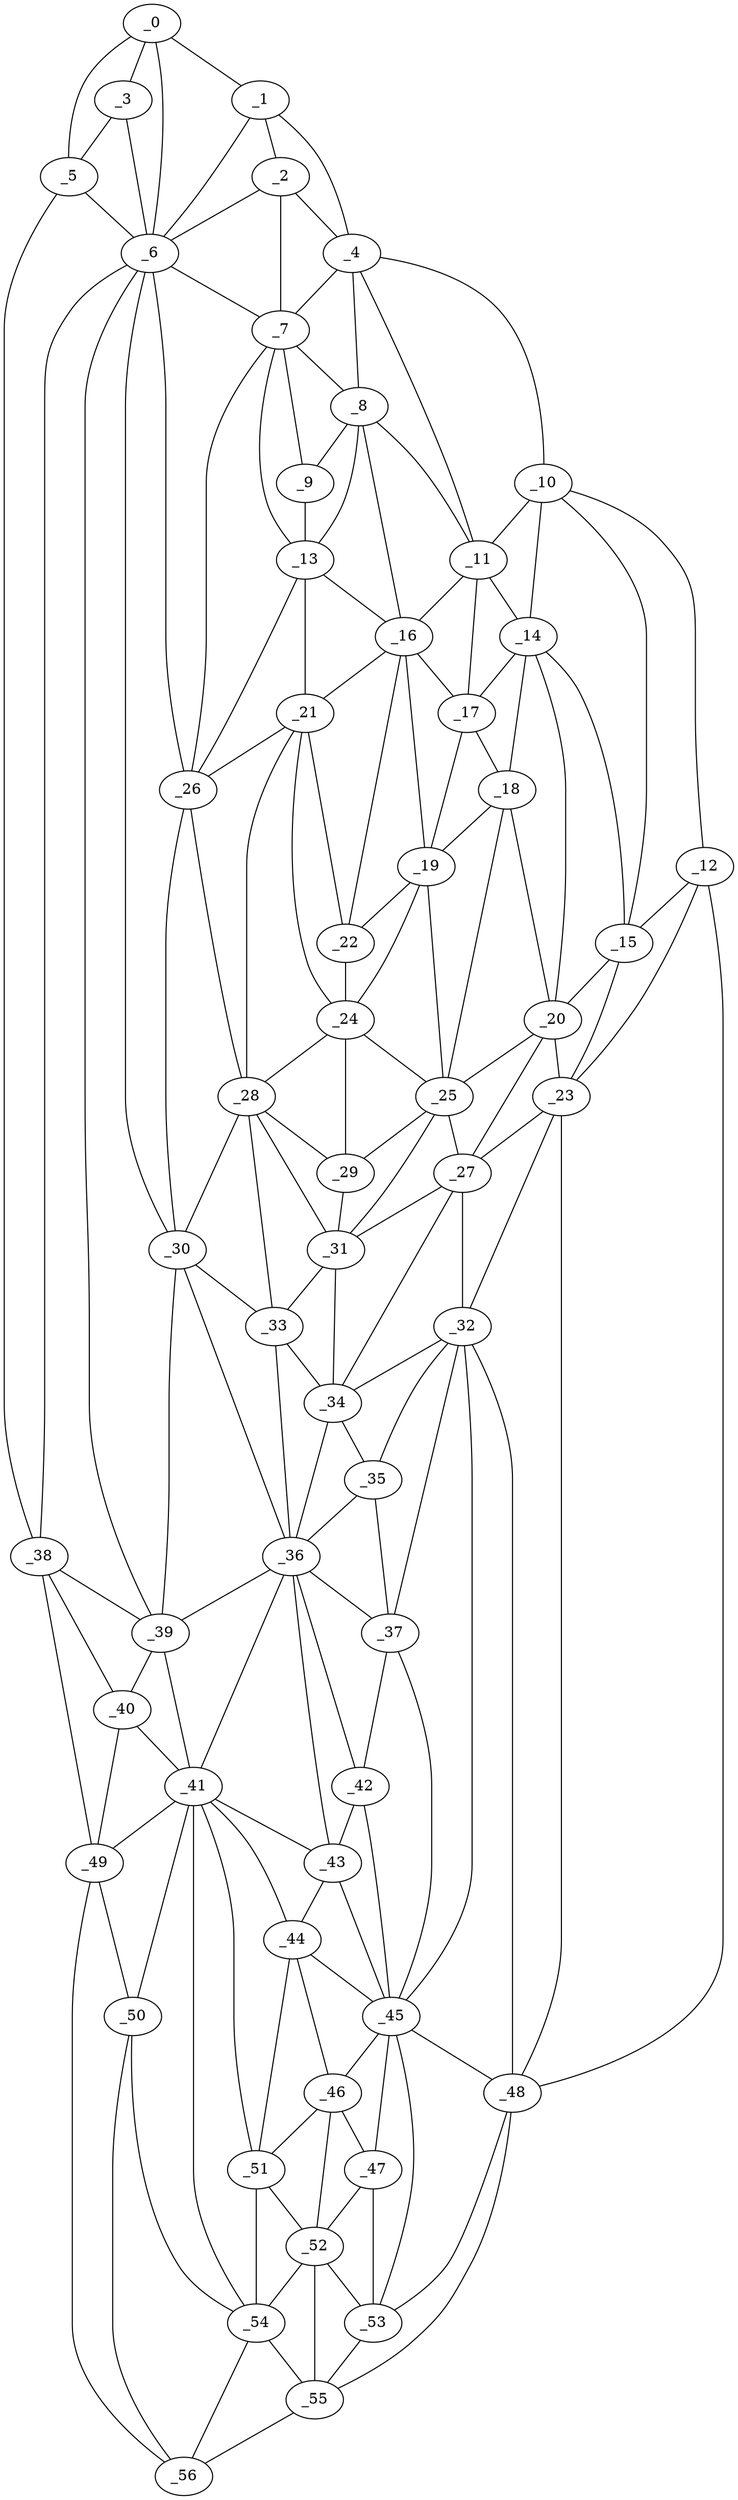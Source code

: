 graph "obj39__0.gxl" {
	_0	 [x=6,
		y=26];
	_1	 [x=6,
		y=37];
	_0 -- _1	 [valence=1];
	_3	 [x=9,
		y=20];
	_0 -- _3	 [valence=1];
	_5	 [x=12,
		y=6];
	_0 -- _5	 [valence=1];
	_6	 [x=17,
		y=27];
	_0 -- _6	 [valence=1];
	_2	 [x=8,
		y=45];
	_1 -- _2	 [valence=2];
	_4	 [x=9,
		y=75];
	_1 -- _4	 [valence=1];
	_1 -- _6	 [valence=2];
	_2 -- _4	 [valence=2];
	_2 -- _6	 [valence=2];
	_7	 [x=24,
		y=58];
	_2 -- _7	 [valence=2];
	_3 -- _5	 [valence=2];
	_3 -- _6	 [valence=2];
	_4 -- _7	 [valence=2];
	_8	 [x=25,
		y=69];
	_4 -- _8	 [valence=2];
	_10	 [x=27,
		y=107];
	_4 -- _10	 [valence=1];
	_11	 [x=30,
		y=83];
	_4 -- _11	 [valence=2];
	_5 -- _6	 [valence=1];
	_38	 [x=84,
		y=5];
	_5 -- _38	 [valence=1];
	_6 -- _7	 [valence=1];
	_26	 [x=52,
		y=55];
	_6 -- _26	 [valence=2];
	_30	 [x=59,
		y=52];
	_6 -- _30	 [valence=2];
	_6 -- _38	 [valence=1];
	_39	 [x=85,
		y=27];
	_6 -- _39	 [valence=2];
	_7 -- _8	 [valence=2];
	_9	 [x=27,
		y=62];
	_7 -- _9	 [valence=2];
	_13	 [x=33,
		y=63];
	_7 -- _13	 [valence=2];
	_7 -- _26	 [valence=2];
	_8 -- _9	 [valence=2];
	_8 -- _11	 [valence=1];
	_8 -- _13	 [valence=2];
	_16	 [x=38,
		y=71];
	_8 -- _16	 [valence=1];
	_9 -- _13	 [valence=1];
	_10 -- _11	 [valence=2];
	_12	 [x=30,
		y=110];
	_10 -- _12	 [valence=1];
	_14	 [x=35,
		y=89];
	_10 -- _14	 [valence=2];
	_15	 [x=35,
		y=109];
	_10 -- _15	 [valence=1];
	_11 -- _14	 [valence=1];
	_11 -- _16	 [valence=2];
	_17	 [x=39,
		y=82];
	_11 -- _17	 [valence=2];
	_12 -- _15	 [valence=2];
	_23	 [x=47,
		y=109];
	_12 -- _23	 [valence=2];
	_48	 [x=112,
		y=122];
	_12 -- _48	 [valence=1];
	_13 -- _16	 [valence=2];
	_21	 [x=44,
		y=64];
	_13 -- _21	 [valence=2];
	_13 -- _26	 [valence=1];
	_14 -- _15	 [valence=2];
	_14 -- _17	 [valence=2];
	_18	 [x=39,
		y=89];
	_14 -- _18	 [valence=1];
	_20	 [x=43,
		y=94];
	_14 -- _20	 [valence=2];
	_15 -- _20	 [valence=2];
	_15 -- _23	 [valence=2];
	_16 -- _17	 [valence=1];
	_19	 [x=43,
		y=80];
	_16 -- _19	 [valence=2];
	_16 -- _21	 [valence=1];
	_22	 [x=44,
		y=70];
	_16 -- _22	 [valence=2];
	_17 -- _18	 [valence=2];
	_17 -- _19	 [valence=2];
	_18 -- _19	 [valence=1];
	_18 -- _20	 [valence=2];
	_25	 [x=51,
		y=86];
	_18 -- _25	 [valence=1];
	_19 -- _22	 [valence=2];
	_24	 [x=50,
		y=70];
	_19 -- _24	 [valence=2];
	_19 -- _25	 [valence=1];
	_20 -- _23	 [valence=2];
	_20 -- _25	 [valence=1];
	_27	 [x=54,
		y=90];
	_20 -- _27	 [valence=1];
	_21 -- _22	 [valence=2];
	_21 -- _24	 [valence=2];
	_21 -- _26	 [valence=1];
	_28	 [x=55,
		y=64];
	_21 -- _28	 [valence=2];
	_22 -- _24	 [valence=2];
	_23 -- _27	 [valence=2];
	_32	 [x=66,
		y=108];
	_23 -- _32	 [valence=2];
	_23 -- _48	 [valence=2];
	_24 -- _25	 [valence=2];
	_24 -- _28	 [valence=2];
	_29	 [x=56,
		y=70];
	_24 -- _29	 [valence=2];
	_25 -- _27	 [valence=2];
	_25 -- _29	 [valence=2];
	_31	 [x=66,
		y=69];
	_25 -- _31	 [valence=2];
	_26 -- _28	 [valence=2];
	_26 -- _30	 [valence=2];
	_27 -- _31	 [valence=1];
	_27 -- _32	 [valence=1];
	_34	 [x=72,
		y=70];
	_27 -- _34	 [valence=1];
	_28 -- _29	 [valence=2];
	_28 -- _30	 [valence=2];
	_28 -- _31	 [valence=1];
	_33	 [x=67,
		y=64];
	_28 -- _33	 [valence=2];
	_29 -- _31	 [valence=2];
	_30 -- _33	 [valence=2];
	_36	 [x=82,
		y=64];
	_30 -- _36	 [valence=1];
	_30 -- _39	 [valence=1];
	_31 -- _33	 [valence=2];
	_31 -- _34	 [valence=2];
	_32 -- _34	 [valence=1];
	_35	 [x=78,
		y=70];
	_32 -- _35	 [valence=2];
	_37	 [x=83,
		y=70];
	_32 -- _37	 [valence=1];
	_45	 [x=101,
		y=70];
	_32 -- _45	 [valence=2];
	_32 -- _48	 [valence=2];
	_33 -- _34	 [valence=1];
	_33 -- _36	 [valence=2];
	_34 -- _35	 [valence=2];
	_34 -- _36	 [valence=1];
	_35 -- _36	 [valence=2];
	_35 -- _37	 [valence=2];
	_36 -- _37	 [valence=1];
	_36 -- _39	 [valence=2];
	_41	 [x=90,
		y=27];
	_36 -- _41	 [valence=2];
	_42	 [x=92,
		y=68];
	_36 -- _42	 [valence=2];
	_43	 [x=94,
		y=64];
	_36 -- _43	 [valence=2];
	_37 -- _42	 [valence=2];
	_37 -- _45	 [valence=1];
	_38 -- _39	 [valence=1];
	_40	 [x=88,
		y=7];
	_38 -- _40	 [valence=2];
	_49	 [x=117,
		y=5];
	_38 -- _49	 [valence=1];
	_39 -- _40	 [valence=2];
	_39 -- _41	 [valence=2];
	_40 -- _41	 [valence=2];
	_40 -- _49	 [valence=2];
	_41 -- _43	 [valence=2];
	_44	 [x=99,
		y=63];
	_41 -- _44	 [valence=2];
	_41 -- _49	 [valence=2];
	_50	 [x=119,
		y=28];
	_41 -- _50	 [valence=1];
	_51	 [x=120,
		y=43];
	_41 -- _51	 [valence=2];
	_54	 [x=121,
		y=36];
	_41 -- _54	 [valence=2];
	_42 -- _43	 [valence=2];
	_42 -- _45	 [valence=2];
	_43 -- _44	 [valence=1];
	_43 -- _45	 [valence=2];
	_44 -- _45	 [valence=2];
	_46	 [x=106,
		y=63];
	_44 -- _46	 [valence=1];
	_44 -- _51	 [valence=1];
	_45 -- _46	 [valence=2];
	_47	 [x=106,
		y=70];
	_45 -- _47	 [valence=2];
	_45 -- _48	 [valence=2];
	_53	 [x=120,
		y=113];
	_45 -- _53	 [valence=2];
	_46 -- _47	 [valence=1];
	_46 -- _51	 [valence=2];
	_52	 [x=120,
		y=73];
	_46 -- _52	 [valence=1];
	_47 -- _52	 [valence=2];
	_47 -- _53	 [valence=1];
	_48 -- _53	 [valence=1];
	_55	 [x=121,
		y=119];
	_48 -- _55	 [valence=1];
	_49 -- _50	 [valence=2];
	_56	 [x=122,
		y=11];
	_49 -- _56	 [valence=1];
	_50 -- _54	 [valence=2];
	_50 -- _56	 [valence=1];
	_51 -- _52	 [valence=2];
	_51 -- _54	 [valence=2];
	_52 -- _53	 [valence=2];
	_52 -- _54	 [valence=1];
	_52 -- _55	 [valence=2];
	_53 -- _55	 [valence=1];
	_54 -- _55	 [valence=1];
	_54 -- _56	 [valence=2];
	_55 -- _56	 [valence=1];
}
